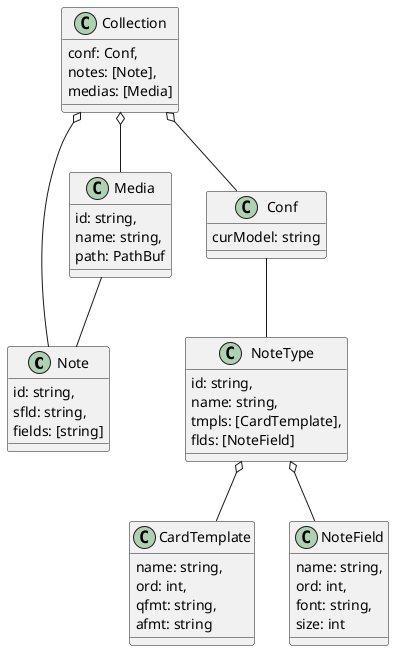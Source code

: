 @startuml

class Note {
  id: string,
  sfld: string,
  fields: [string]
}

class CardTemplate {
  name: string,
  ord: int,
  qfmt: string,
  afmt: string
}

class NoteField {
  name: string,
  ord: int,
  font: string,
  size: int
}

class NoteType {
  id: string,
  name: string,
  tmpls: [CardTemplate],
  flds: [NoteField]
}

class Conf {
  curModel: string
}

class Collection {
  conf: Conf,
  notes: [Note],
  medias: [Media]
}

class Media {
  id: string,
  name: string,
  path: PathBuf
}

Media -- Note
Collection o-- Media
Collection o-- Note
Collection o-- Conf
NoteType o-- CardTemplate
NoteType o-- NoteField
Conf -- NoteType

@enduml
